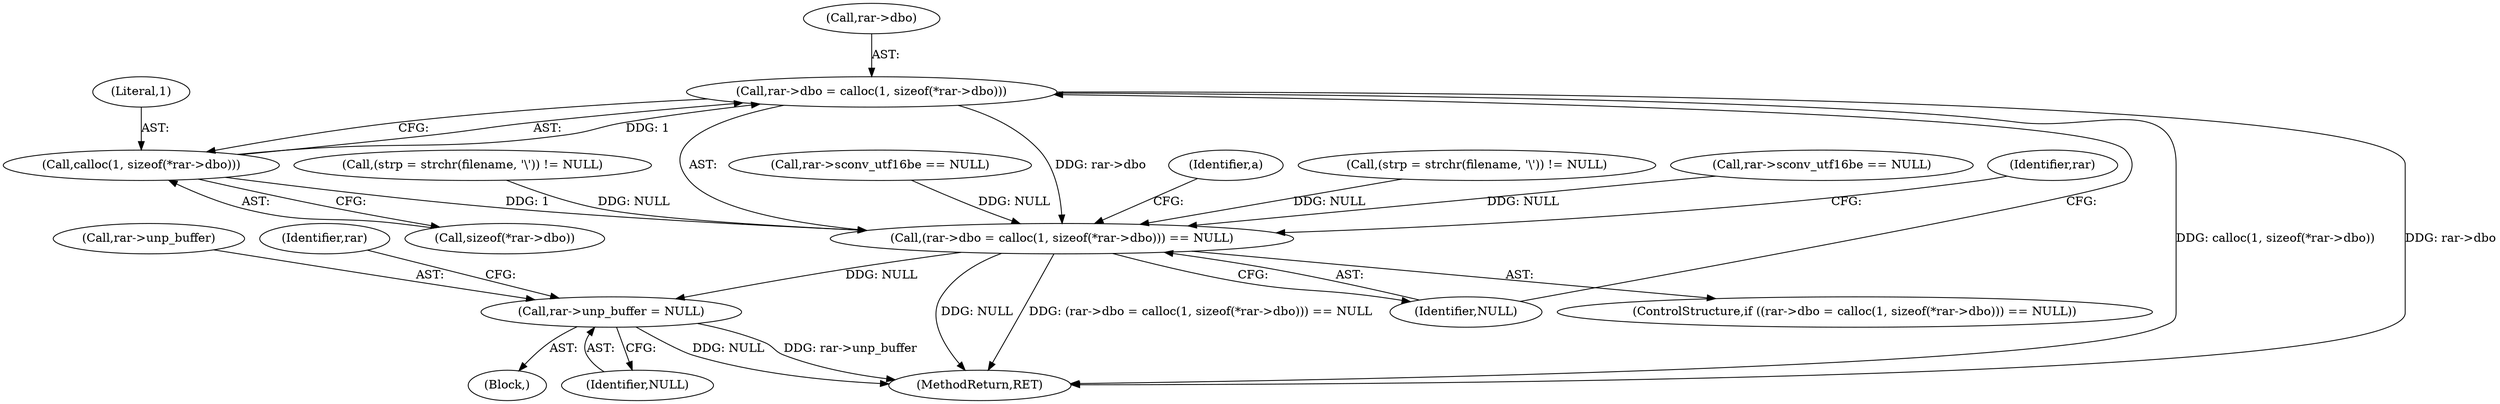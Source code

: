 digraph "0_libarchive_5562545b5562f6d12a4ef991fae158bf4ccf92b6@API" {
"1001275" [label="(Call,rar->dbo = calloc(1, sizeof(*rar->dbo)))"];
"1001279" [label="(Call,calloc(1, sizeof(*rar->dbo)))"];
"1001274" [label="(Call,(rar->dbo = calloc(1, sizeof(*rar->dbo))) == NULL)"];
"1001580" [label="(Call,rar->unp_buffer = NULL)"];
"1001279" [label="(Call,calloc(1, sizeof(*rar->dbo)))"];
"1001291" [label="(Identifier,a)"];
"1001741" [label="(MethodReturn,RET)"];
"1001275" [label="(Call,rar->dbo = calloc(1, sizeof(*rar->dbo)))"];
"1001044" [label="(Call,(strp = strchr(filename, '\\')) != NULL)"];
"1000971" [label="(Call,rar->sconv_utf16be == NULL)"];
"1001273" [label="(ControlStructure,if ((rar->dbo = calloc(1, sizeof(*rar->dbo))) == NULL))"];
"1001581" [label="(Call,rar->unp_buffer)"];
"1000121" [label="(Block,)"];
"1001584" [label="(Identifier,NULL)"];
"1001280" [label="(Literal,1)"];
"1001587" [label="(Identifier,rar)"];
"1001580" [label="(Call,rar->unp_buffer = NULL)"];
"1001286" [label="(Identifier,NULL)"];
"1001301" [label="(Identifier,rar)"];
"1001274" [label="(Call,(rar->dbo = calloc(1, sizeof(*rar->dbo))) == NULL)"];
"1001064" [label="(Call,(strp = strchr(filename, '\\')) != NULL)"];
"1000953" [label="(Call,rar->sconv_utf16be == NULL)"];
"1001276" [label="(Call,rar->dbo)"];
"1001281" [label="(Call,sizeof(*rar->dbo))"];
"1001275" -> "1001274"  [label="AST: "];
"1001275" -> "1001279"  [label="CFG: "];
"1001276" -> "1001275"  [label="AST: "];
"1001279" -> "1001275"  [label="AST: "];
"1001286" -> "1001275"  [label="CFG: "];
"1001275" -> "1001741"  [label="DDG: rar->dbo"];
"1001275" -> "1001741"  [label="DDG: calloc(1, sizeof(*rar->dbo))"];
"1001275" -> "1001274"  [label="DDG: rar->dbo"];
"1001279" -> "1001275"  [label="DDG: 1"];
"1001279" -> "1001281"  [label="CFG: "];
"1001280" -> "1001279"  [label="AST: "];
"1001281" -> "1001279"  [label="AST: "];
"1001279" -> "1001274"  [label="DDG: 1"];
"1001274" -> "1001273"  [label="AST: "];
"1001274" -> "1001286"  [label="CFG: "];
"1001286" -> "1001274"  [label="AST: "];
"1001291" -> "1001274"  [label="CFG: "];
"1001301" -> "1001274"  [label="CFG: "];
"1001274" -> "1001741"  [label="DDG: NULL"];
"1001274" -> "1001741"  [label="DDG: (rar->dbo = calloc(1, sizeof(*rar->dbo))) == NULL"];
"1001044" -> "1001274"  [label="DDG: NULL"];
"1000953" -> "1001274"  [label="DDG: NULL"];
"1000971" -> "1001274"  [label="DDG: NULL"];
"1001064" -> "1001274"  [label="DDG: NULL"];
"1001274" -> "1001580"  [label="DDG: NULL"];
"1001580" -> "1000121"  [label="AST: "];
"1001580" -> "1001584"  [label="CFG: "];
"1001581" -> "1001580"  [label="AST: "];
"1001584" -> "1001580"  [label="AST: "];
"1001587" -> "1001580"  [label="CFG: "];
"1001580" -> "1001741"  [label="DDG: NULL"];
"1001580" -> "1001741"  [label="DDG: rar->unp_buffer"];
}

